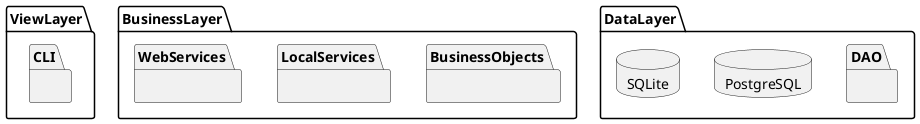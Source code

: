 @startuml "uml_packages"
skinparam componentStyle rectangle

folder ViewLayer {
    package CLI {
    }
}
folder BusinessLayer {
    package BusinessObjects {
    }
    package LocalServices {
    }
    package WebServices {
    }
}
folder DataLayer {
    package DAO {
    }
    database PostgreSQL {
    }
    database SQLite {
    }
}
@enduml